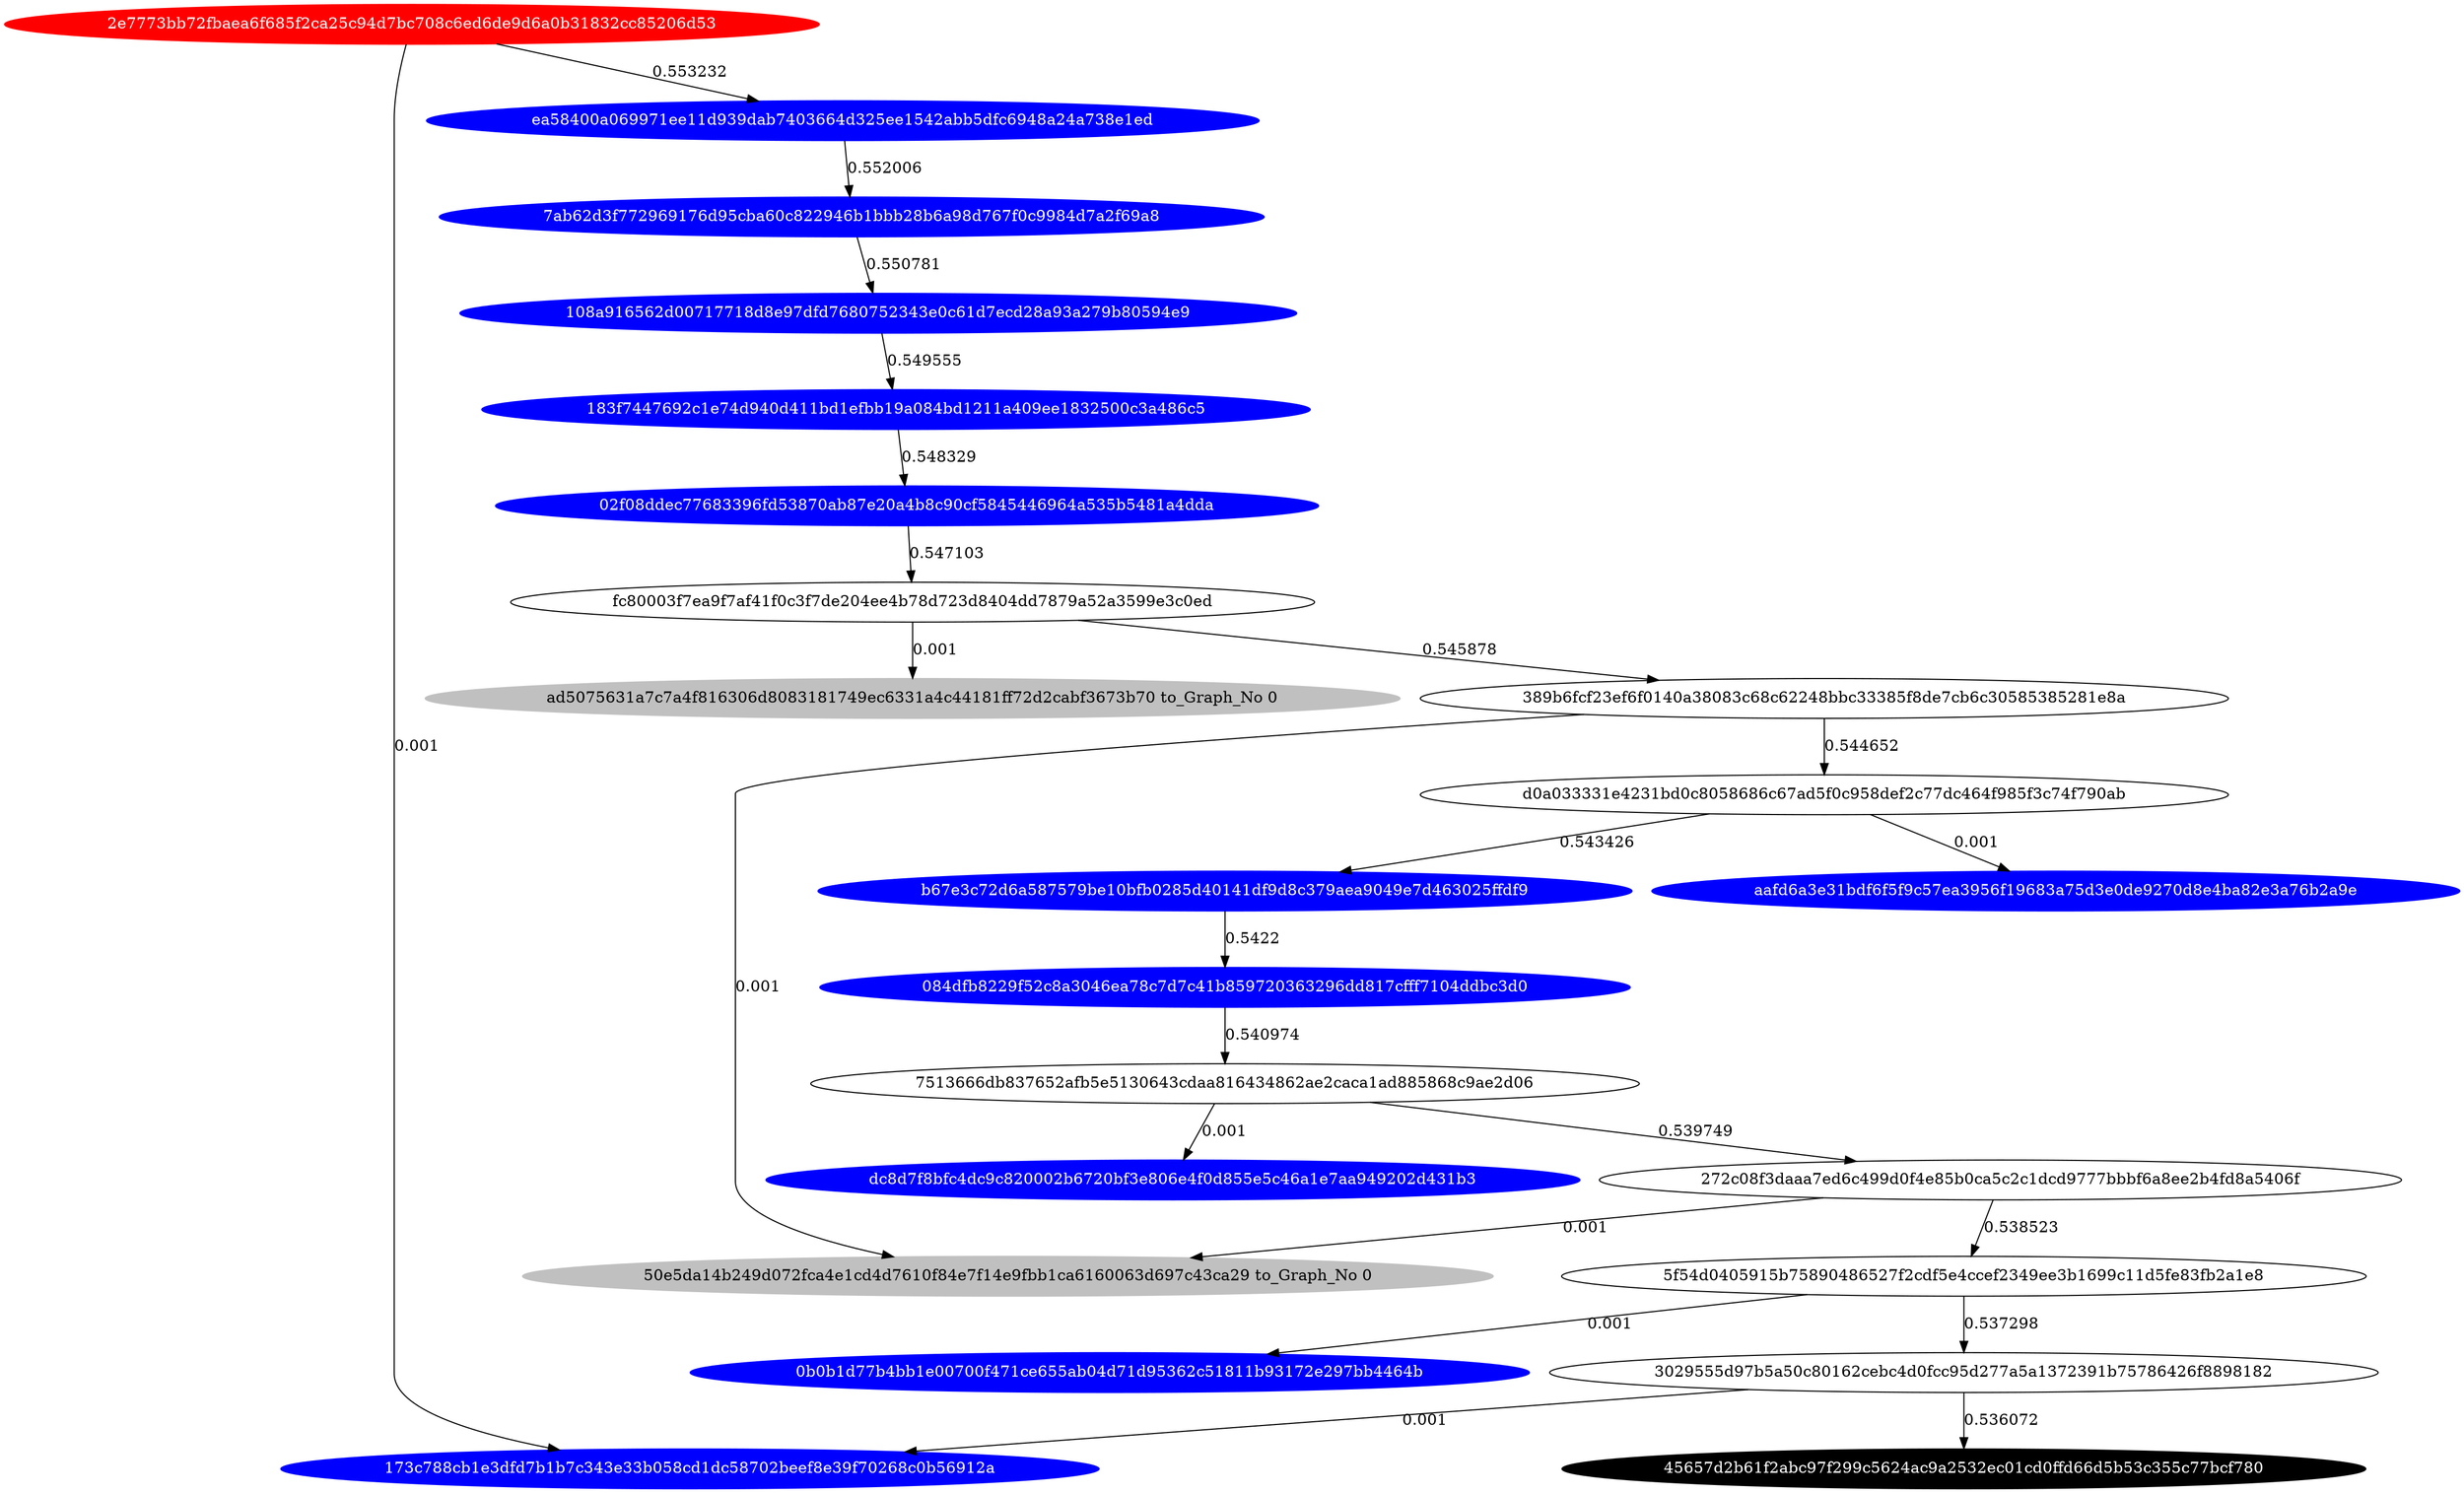 digraph G{rankdir=TB;layout=dot;
"2e7773bb72fbaea6f685f2ca25c94d7bc708c6ed6de9d6a0b31832cc85206d53" [style="solid,filled",color=red,fontcolor=white];
"b67e3c72d6a587579be10bfb0285d40141df9d8c379aea9049e7d463025ffdf9" [style="solid,filled",color=blue,fontcolor=white];
"45657d2b61f2abc97f299c5624ac9a2532ec01cd0ffd66d5b53c355c77bcf780" [style="solid,filled",color=black,fontcolor=white];
"ad5075631a7c7a4f816306d8083181749ec6331a4c44181ff72d2cabf3673b70" [style="solid,filled",color=gray,fontcolor=black,label= "ad5075631a7c7a4f816306d8083181749ec6331a4c44181ff72d2cabf3673b70 to_Graph_No 0"];
"084dfb8229f52c8a3046ea78c7d7c41b859720363296dd817cfff7104ddbc3d0" [style="solid,filled",color=blue,fontcolor=white];
"50e5da14b249d072fca4e1cd4d7610f84e7f14e9fbb1ca6160063d697c43ca29" [style="solid,filled",color=gray,fontcolor=black,label= "50e5da14b249d072fca4e1cd4d7610f84e7f14e9fbb1ca6160063d697c43ca29 to_Graph_No 0"];
"aafd6a3e31bdf6f5f9c57ea3956f19683a75d3e0de9270d8e4ba82e3a76b2a9e" [style="solid,filled",color=blue,fontcolor=white];
"183f7447692c1e74d940d411bd1efbb19a084bd1211a409ee1832500c3a486c5" [style="solid,filled",color=blue,fontcolor=white];
"02f08ddec77683396fd53870ab87e20a4b8c90cf5845446964a535b5481a4dda" [style="solid,filled",color=blue,fontcolor=white];
"173c788cb1e3dfd7b1b7c343e33b058cd1dc58702beef8e39f70268c0b56912a" [style="solid,filled",color=blue,fontcolor=white];
"ea58400a069971ee11d939dab7403664d325ee1542abb5dfc6948a24a738e1ed" [style="solid,filled",color=blue,fontcolor=white];
"dc8d7f8bfc4dc9c820002b6720bf3e806e4f0d855e5c46a1e7aa949202d431b3" [style="solid,filled",color=blue,fontcolor=white];
"7ab62d3f772969176d95cba60c822946b1bbb28b6a98d767f0c9984d7a2f69a8" [style="solid,filled",color=blue,fontcolor=white];
"0b0b1d77b4bb1e00700f471ce655ab04d71d95362c51811b93172e297bb4464b" [style="solid,filled",color=blue,fontcolor=white];
"108a916562d00717718d8e97dfd7680752343e0c61d7ecd28a93a279b80594e9" [style="solid,filled",color=blue,fontcolor=white];
"108a916562d00717718d8e97dfd7680752343e0c61d7ecd28a93a279b80594e9" -> "183f7447692c1e74d940d411bd1efbb19a084bd1211a409ee1832500c3a486c5" [label=0.549555];
"d0a033331e4231bd0c8058686c67ad5f0c958def2c77dc464f985f3c74f790ab" -> "b67e3c72d6a587579be10bfb0285d40141df9d8c379aea9049e7d463025ffdf9" [label=0.543426];
"3029555d97b5a50c80162cebc4d0fcc95d277a5a1372391b75786426f8898182" -> "173c788cb1e3dfd7b1b7c343e33b058cd1dc58702beef8e39f70268c0b56912a" [label=0.001];
"2e7773bb72fbaea6f685f2ca25c94d7bc708c6ed6de9d6a0b31832cc85206d53" -> "ea58400a069971ee11d939dab7403664d325ee1542abb5dfc6948a24a738e1ed" [label=0.553232];
"d0a033331e4231bd0c8058686c67ad5f0c958def2c77dc464f985f3c74f790ab" -> "aafd6a3e31bdf6f5f9c57ea3956f19683a75d3e0de9270d8e4ba82e3a76b2a9e" [label=0.001];
"272c08f3daaa7ed6c499d0f4e85b0ca5c2c1dcd9777bbbf6a8ee2b4fd8a5406f" -> "50e5da14b249d072fca4e1cd4d7610f84e7f14e9fbb1ca6160063d697c43ca29" [label=0.001];
"389b6fcf23ef6f0140a38083c68c62248bbc33385f8de7cb6c30585385281e8a" -> "d0a033331e4231bd0c8058686c67ad5f0c958def2c77dc464f985f3c74f790ab" [label=0.544652];
"2e7773bb72fbaea6f685f2ca25c94d7bc708c6ed6de9d6a0b31832cc85206d53" -> "173c788cb1e3dfd7b1b7c343e33b058cd1dc58702beef8e39f70268c0b56912a" [label=0.001];
"7513666db837652afb5e5130643cdaa816434862ae2caca1ad885868c9ae2d06" -> "dc8d7f8bfc4dc9c820002b6720bf3e806e4f0d855e5c46a1e7aa949202d431b3" [label=0.001];
"5f54d0405915b75890486527f2cdf5e4ccef2349ee3b1699c11d5fe83fb2a1e8" -> "0b0b1d77b4bb1e00700f471ce655ab04d71d95362c51811b93172e297bb4464b" [label=0.001];
"fc80003f7ea9f7af41f0c3f7de204ee4b78d723d8404dd7879a52a3599e3c0ed" -> "ad5075631a7c7a4f816306d8083181749ec6331a4c44181ff72d2cabf3673b70" [label=0.001];
"084dfb8229f52c8a3046ea78c7d7c41b859720363296dd817cfff7104ddbc3d0" -> "7513666db837652afb5e5130643cdaa816434862ae2caca1ad885868c9ae2d06" [label=0.540974];
"3029555d97b5a50c80162cebc4d0fcc95d277a5a1372391b75786426f8898182" -> "45657d2b61f2abc97f299c5624ac9a2532ec01cd0ffd66d5b53c355c77bcf780" [label=0.536072];
"389b6fcf23ef6f0140a38083c68c62248bbc33385f8de7cb6c30585385281e8a" -> "50e5da14b249d072fca4e1cd4d7610f84e7f14e9fbb1ca6160063d697c43ca29" [label=0.001];
"7ab62d3f772969176d95cba60c822946b1bbb28b6a98d767f0c9984d7a2f69a8" -> "108a916562d00717718d8e97dfd7680752343e0c61d7ecd28a93a279b80594e9" [label=0.550781];
"7513666db837652afb5e5130643cdaa816434862ae2caca1ad885868c9ae2d06" -> "272c08f3daaa7ed6c499d0f4e85b0ca5c2c1dcd9777bbbf6a8ee2b4fd8a5406f" [label=0.539749];
"ea58400a069971ee11d939dab7403664d325ee1542abb5dfc6948a24a738e1ed" -> "7ab62d3f772969176d95cba60c822946b1bbb28b6a98d767f0c9984d7a2f69a8" [label=0.552006];
"02f08ddec77683396fd53870ab87e20a4b8c90cf5845446964a535b5481a4dda" -> "fc80003f7ea9f7af41f0c3f7de204ee4b78d723d8404dd7879a52a3599e3c0ed" [label=0.547103];
"183f7447692c1e74d940d411bd1efbb19a084bd1211a409ee1832500c3a486c5" -> "02f08ddec77683396fd53870ab87e20a4b8c90cf5845446964a535b5481a4dda" [label=0.548329];
"b67e3c72d6a587579be10bfb0285d40141df9d8c379aea9049e7d463025ffdf9" -> "084dfb8229f52c8a3046ea78c7d7c41b859720363296dd817cfff7104ddbc3d0" [label=0.5422];
"272c08f3daaa7ed6c499d0f4e85b0ca5c2c1dcd9777bbbf6a8ee2b4fd8a5406f" -> "5f54d0405915b75890486527f2cdf5e4ccef2349ee3b1699c11d5fe83fb2a1e8" [label=0.538523];
"5f54d0405915b75890486527f2cdf5e4ccef2349ee3b1699c11d5fe83fb2a1e8" -> "3029555d97b5a50c80162cebc4d0fcc95d277a5a1372391b75786426f8898182" [label=0.537298];
"fc80003f7ea9f7af41f0c3f7de204ee4b78d723d8404dd7879a52a3599e3c0ed" -> "389b6fcf23ef6f0140a38083c68c62248bbc33385f8de7cb6c30585385281e8a" [label=0.545878];
}